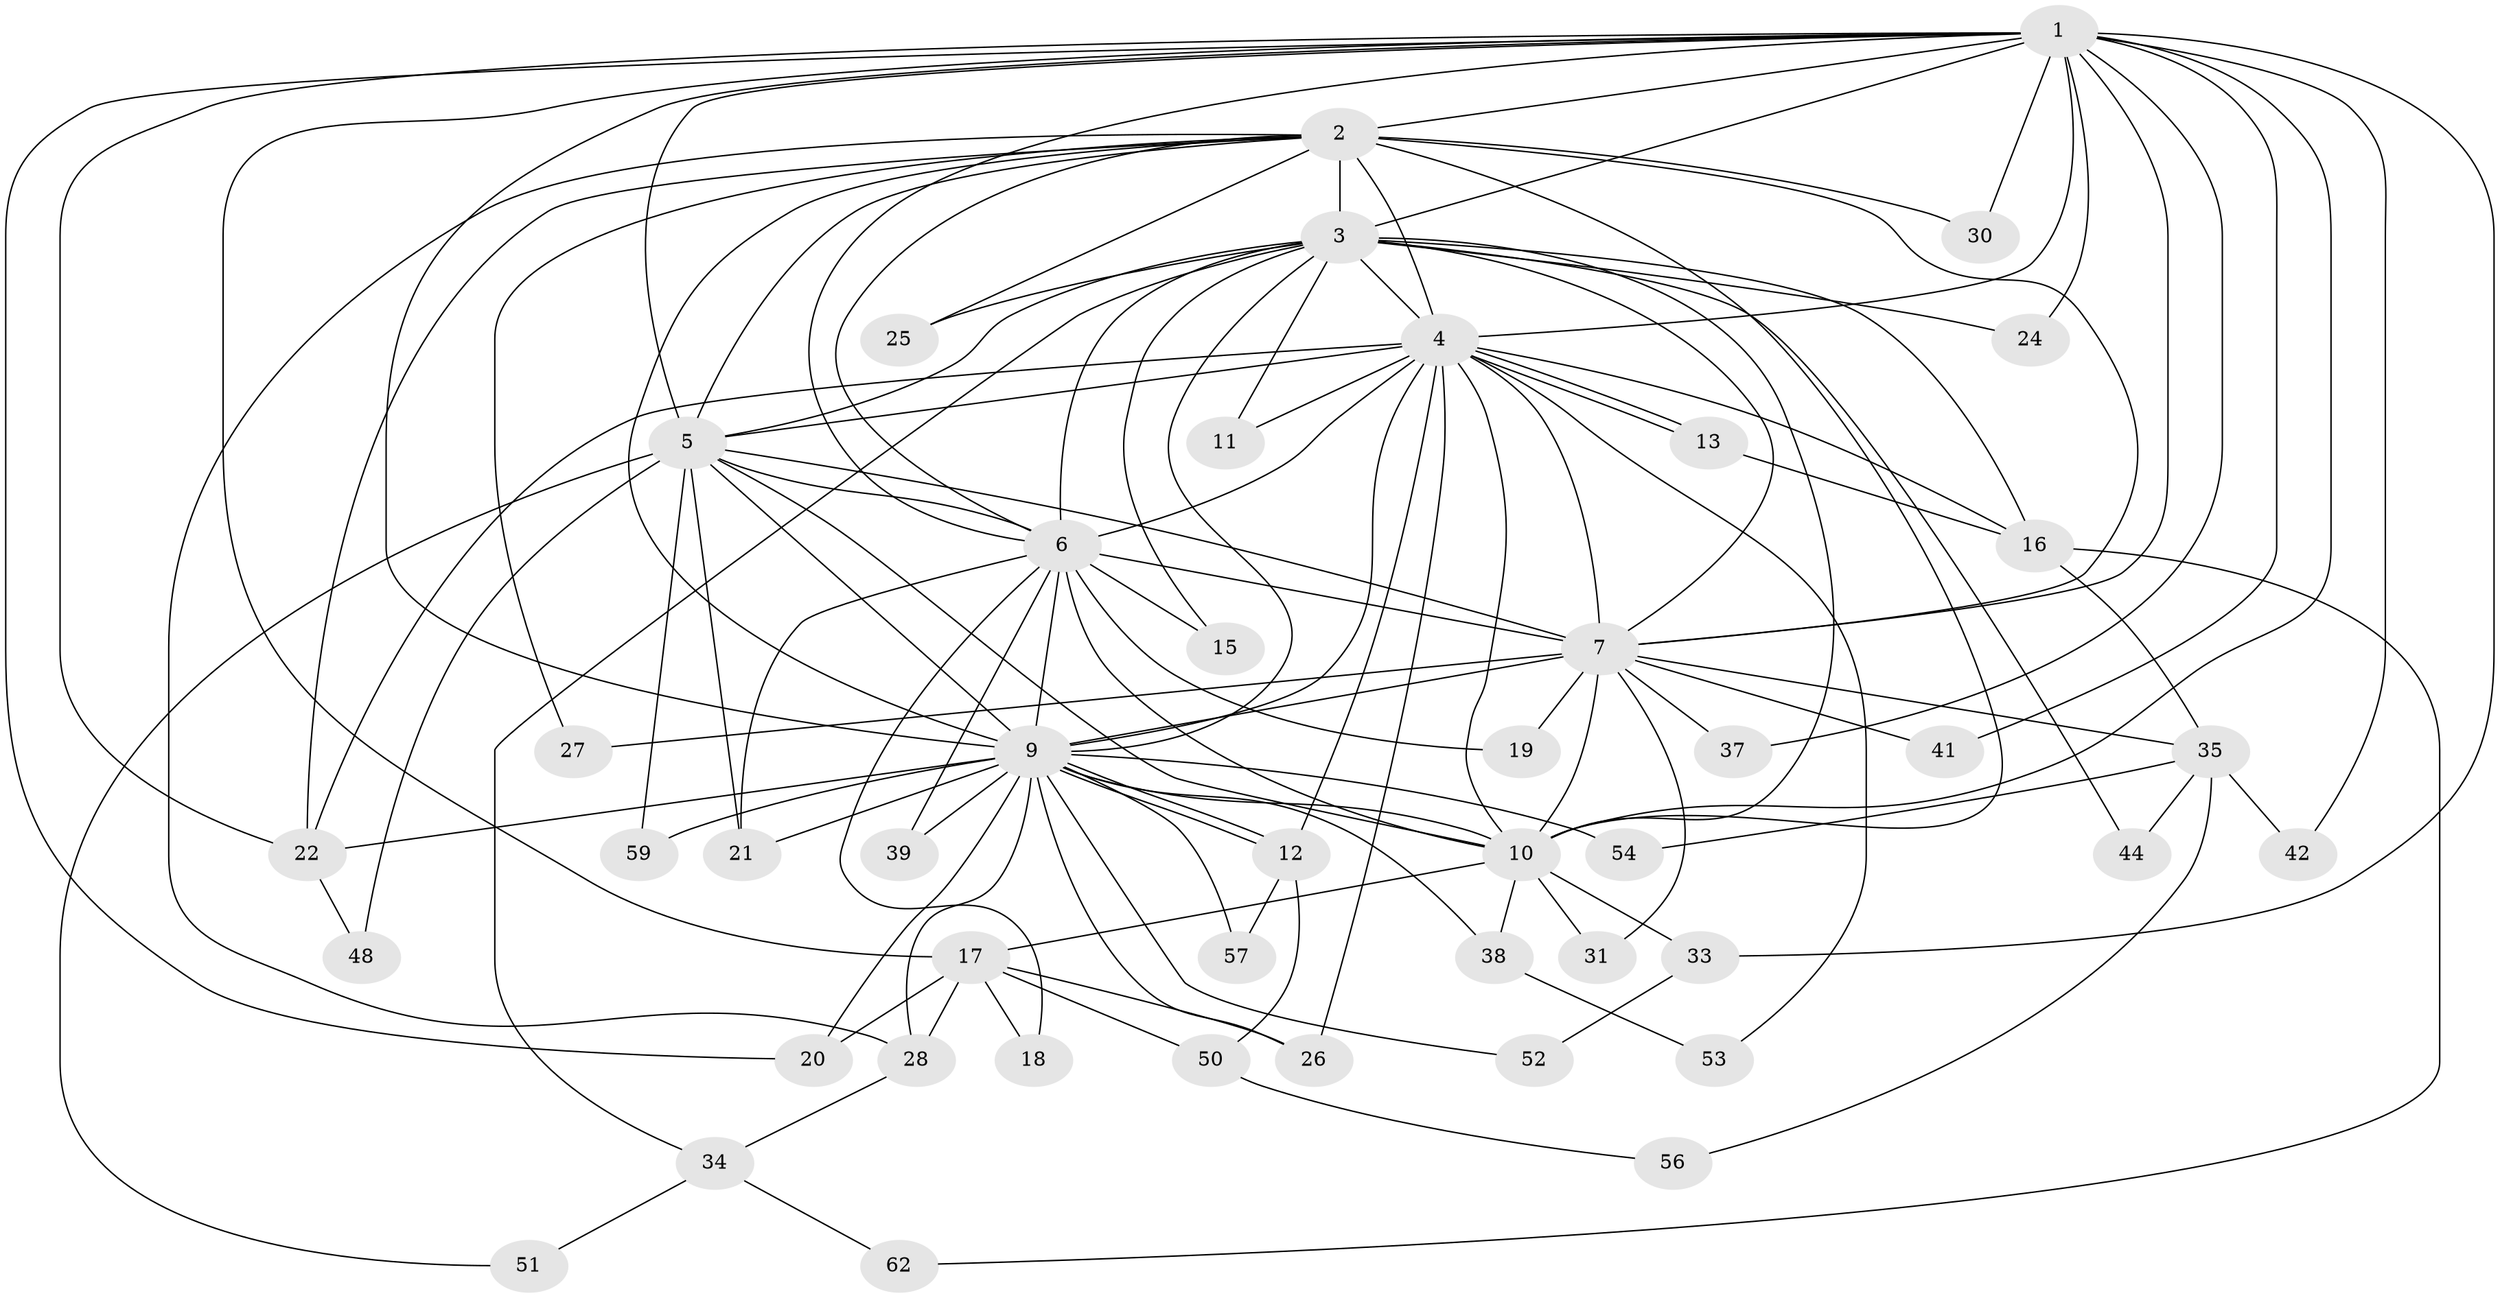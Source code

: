// original degree distribution, {18: 0.031746031746031744, 15: 0.047619047619047616, 17: 0.015873015873015872, 13: 0.015873015873015872, 11: 0.015873015873015872, 23: 0.015873015873015872, 16: 0.015873015873015872, 2: 0.5238095238095238, 4: 0.07936507936507936, 3: 0.19047619047619047, 5: 0.015873015873015872, 8: 0.015873015873015872, 6: 0.015873015873015872}
// Generated by graph-tools (version 1.1) at 2025/11/02/27/25 16:11:08]
// undirected, 46 vertices, 118 edges
graph export_dot {
graph [start="1"]
  node [color=gray90,style=filled];
  1 [super="+40"];
  2 [super="+36"];
  3 [super="+63"];
  4 [super="+60"];
  5 [super="+47"];
  6 [super="+49"];
  7 [super="+8"];
  9 [super="+14"];
  10 [super="+29"];
  11;
  12 [super="+43"];
  13;
  15;
  16 [super="+23"];
  17 [super="+61"];
  18;
  19;
  20 [super="+45"];
  21;
  22 [super="+32"];
  24;
  25;
  26 [super="+55"];
  27;
  28 [super="+58"];
  30;
  31;
  33;
  34;
  35 [super="+46"];
  37;
  38;
  39;
  41;
  42;
  44;
  48;
  50;
  51;
  52;
  53;
  54;
  56;
  57;
  59;
  62;
  1 -- 2;
  1 -- 3;
  1 -- 4;
  1 -- 5;
  1 -- 6;
  1 -- 7 [weight=2];
  1 -- 9;
  1 -- 10 [weight=2];
  1 -- 17;
  1 -- 20;
  1 -- 22;
  1 -- 24;
  1 -- 30;
  1 -- 33;
  1 -- 37;
  1 -- 41;
  1 -- 42;
  2 -- 3;
  2 -- 4;
  2 -- 5;
  2 -- 6;
  2 -- 7 [weight=2];
  2 -- 9;
  2 -- 10 [weight=2];
  2 -- 22;
  2 -- 25;
  2 -- 27;
  2 -- 28;
  2 -- 30;
  3 -- 4;
  3 -- 5;
  3 -- 6 [weight=2];
  3 -- 7 [weight=2];
  3 -- 9;
  3 -- 10;
  3 -- 11;
  3 -- 15;
  3 -- 16;
  3 -- 24;
  3 -- 25;
  3 -- 34;
  3 -- 44;
  4 -- 5;
  4 -- 6 [weight=2];
  4 -- 7 [weight=2];
  4 -- 9;
  4 -- 10;
  4 -- 11;
  4 -- 13;
  4 -- 13;
  4 -- 16;
  4 -- 53;
  4 -- 22;
  4 -- 12;
  4 -- 26;
  5 -- 6;
  5 -- 7 [weight=2];
  5 -- 9;
  5 -- 10;
  5 -- 48;
  5 -- 51;
  5 -- 59;
  5 -- 21;
  6 -- 7 [weight=2];
  6 -- 9;
  6 -- 10;
  6 -- 15;
  6 -- 18;
  6 -- 19;
  6 -- 21;
  6 -- 39;
  7 -- 9 [weight=3];
  7 -- 10 [weight=2];
  7 -- 27;
  7 -- 31;
  7 -- 37;
  7 -- 41;
  7 -- 35 [weight=2];
  7 -- 19;
  9 -- 10;
  9 -- 12;
  9 -- 12;
  9 -- 20;
  9 -- 21;
  9 -- 26;
  9 -- 28;
  9 -- 38;
  9 -- 39;
  9 -- 52;
  9 -- 54;
  9 -- 57;
  9 -- 59;
  9 -- 22;
  10 -- 17;
  10 -- 31;
  10 -- 38;
  10 -- 33;
  12 -- 50;
  12 -- 57;
  13 -- 16;
  16 -- 35;
  16 -- 62;
  17 -- 18;
  17 -- 26;
  17 -- 50;
  17 -- 28;
  17 -- 20 [weight=2];
  22 -- 48;
  28 -- 34;
  33 -- 52;
  34 -- 51;
  34 -- 62;
  35 -- 42;
  35 -- 44;
  35 -- 56;
  35 -- 54;
  38 -- 53;
  50 -- 56;
}
